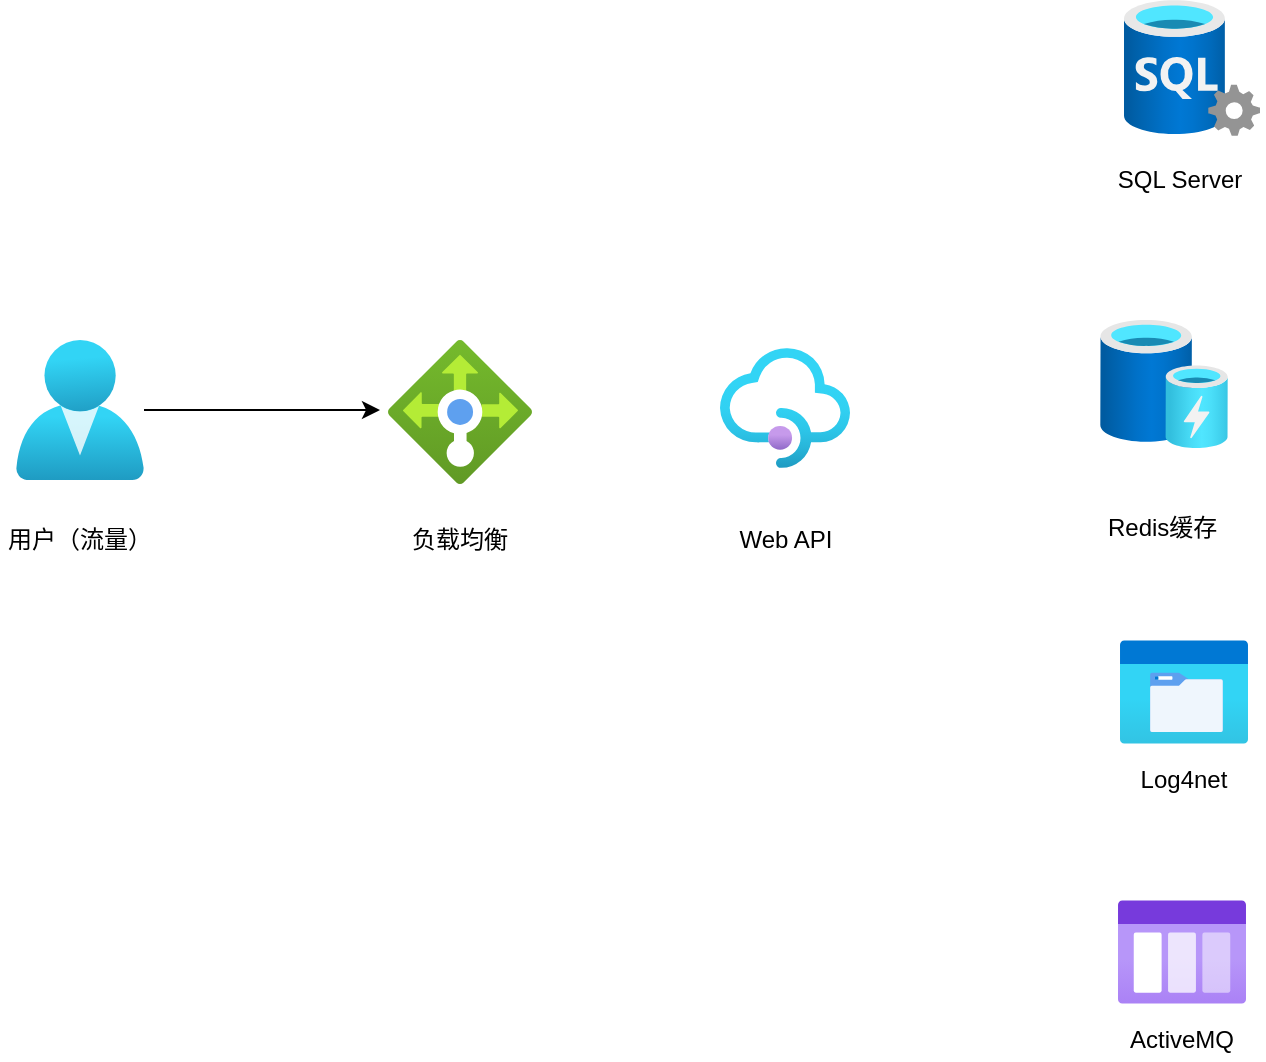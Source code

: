 <mxfile version="14.6.10" type="github">
  <diagram id="wFE0QG_FPsp0jaGvCLVb" name="Page-1">
    <mxGraphModel dx="942" dy="624" grid="1" gridSize="10" guides="1" tooltips="1" connect="1" arrows="1" fold="1" page="0" pageScale="1" pageWidth="850" pageHeight="1100" math="0" shadow="0">
      <root>
        <mxCell id="0" />
        <mxCell id="1" parent="0" />
        <mxCell id="8s18yqTPLEjBaiewe0wD-11" value="" style="group" vertex="1" connectable="0" parent="1">
          <mxGeometry x="10" y="210" width="80" height="110" as="geometry" />
        </mxCell>
        <mxCell id="8s18yqTPLEjBaiewe0wD-26" value="" style="edgeStyle=orthogonalEdgeStyle;rounded=0;orthogonalLoop=1;jettySize=auto;html=1;" edge="1" parent="8s18yqTPLEjBaiewe0wD-11" source="8s18yqTPLEjBaiewe0wD-1">
          <mxGeometry relative="1" as="geometry">
            <mxPoint x="190" y="35" as="targetPoint" />
          </mxGeometry>
        </mxCell>
        <mxCell id="8s18yqTPLEjBaiewe0wD-1" value="" style="aspect=fixed;html=1;points=[];align=center;image;fontSize=12;image=img/lib/azure2/identity/Users.svg;" vertex="1" parent="8s18yqTPLEjBaiewe0wD-11">
          <mxGeometry x="8" width="64" height="70" as="geometry" />
        </mxCell>
        <mxCell id="8s18yqTPLEjBaiewe0wD-5" value="用户（流量）" style="text;html=1;strokeColor=none;fillColor=none;align=center;verticalAlign=middle;whiteSpace=wrap;rounded=0;" vertex="1" parent="8s18yqTPLEjBaiewe0wD-11">
          <mxGeometry y="90" width="80" height="20" as="geometry" />
        </mxCell>
        <mxCell id="8s18yqTPLEjBaiewe0wD-12" value="" style="group" vertex="1" connectable="0" parent="1">
          <mxGeometry x="200" y="210" width="80" height="110" as="geometry" />
        </mxCell>
        <mxCell id="8s18yqTPLEjBaiewe0wD-3" value="" style="aspect=fixed;html=1;points=[];align=center;image;fontSize=12;image=img/lib/azure2/networking/Load_Balancers.svg;" vertex="1" parent="8s18yqTPLEjBaiewe0wD-12">
          <mxGeometry x="4" width="72" height="72" as="geometry" />
        </mxCell>
        <mxCell id="8s18yqTPLEjBaiewe0wD-6" value="负载均衡" style="text;html=1;strokeColor=none;fillColor=none;align=center;verticalAlign=middle;whiteSpace=wrap;rounded=0;" vertex="1" parent="8s18yqTPLEjBaiewe0wD-12">
          <mxGeometry y="90" width="80" height="20" as="geometry" />
        </mxCell>
        <mxCell id="8s18yqTPLEjBaiewe0wD-13" value="" style="group" vertex="1" connectable="0" parent="1">
          <mxGeometry x="362.5" y="214" width="80" height="106" as="geometry" />
        </mxCell>
        <mxCell id="8s18yqTPLEjBaiewe0wD-7" value="" style="aspect=fixed;html=1;points=[];align=center;image;fontSize=12;image=img/lib/azure2/app_services/API_Management_Services.svg;" vertex="1" parent="8s18yqTPLEjBaiewe0wD-13">
          <mxGeometry x="7.5" width="65" height="60" as="geometry" />
        </mxCell>
        <mxCell id="8s18yqTPLEjBaiewe0wD-8" value="Web API" style="text;html=1;strokeColor=none;fillColor=none;align=center;verticalAlign=middle;whiteSpace=wrap;rounded=0;" vertex="1" parent="8s18yqTPLEjBaiewe0wD-13">
          <mxGeometry y="86" width="80" height="20" as="geometry" />
        </mxCell>
        <mxCell id="8s18yqTPLEjBaiewe0wD-14" value="" style="group" vertex="1" connectable="0" parent="1">
          <mxGeometry x="560" y="40" width="80" height="100" as="geometry" />
        </mxCell>
        <mxCell id="8s18yqTPLEjBaiewe0wD-4" value="" style="aspect=fixed;html=1;points=[];align=center;image;fontSize=12;image=img/lib/azure2/databases/SQL_Server.svg;" vertex="1" parent="8s18yqTPLEjBaiewe0wD-14">
          <mxGeometry x="12" width="68" height="68" as="geometry" />
        </mxCell>
        <mxCell id="8s18yqTPLEjBaiewe0wD-10" value="SQL Server" style="text;html=1;strokeColor=none;fillColor=none;align=center;verticalAlign=middle;whiteSpace=wrap;rounded=0;" vertex="1" parent="8s18yqTPLEjBaiewe0wD-14">
          <mxGeometry y="80" width="80" height="20" as="geometry" />
        </mxCell>
        <mxCell id="8s18yqTPLEjBaiewe0wD-19" value="" style="group" vertex="1" connectable="0" parent="1">
          <mxGeometry x="560" y="200" width="82" height="120" as="geometry" />
        </mxCell>
        <mxCell id="8s18yqTPLEjBaiewe0wD-17" value="" style="aspect=fixed;html=1;points=[];align=center;image;fontSize=12;image=img/lib/azure2/general/Cache.svg;" vertex="1" parent="8s18yqTPLEjBaiewe0wD-19">
          <mxGeometry width="64" height="64" as="geometry" />
        </mxCell>
        <mxCell id="8s18yqTPLEjBaiewe0wD-18" value="&lt;div style=&quot;text-align: center&quot;&gt;&lt;span&gt;&lt;font face=&quot;helvetica&quot;&gt;Redis缓存&lt;/font&gt;&lt;/span&gt;&lt;/div&gt;" style="text;whiteSpace=wrap;html=1;" vertex="1" parent="8s18yqTPLEjBaiewe0wD-19">
          <mxGeometry x="2.278" y="90" width="79.722" height="30" as="geometry" />
        </mxCell>
        <mxCell id="8s18yqTPLEjBaiewe0wD-24" value="" style="group" vertex="1" connectable="0" parent="1">
          <mxGeometry x="570" y="360" width="64" height="80" as="geometry" />
        </mxCell>
        <mxCell id="8s18yqTPLEjBaiewe0wD-20" value="" style="aspect=fixed;html=1;points=[];align=center;image;fontSize=12;image=img/lib/azure2/general/Storage_Azure_Files.svg;" vertex="1" parent="8s18yqTPLEjBaiewe0wD-24">
          <mxGeometry width="64" height="52" as="geometry" />
        </mxCell>
        <mxCell id="8s18yqTPLEjBaiewe0wD-22" value="Log4net" style="text;html=1;strokeColor=none;fillColor=none;align=center;verticalAlign=middle;whiteSpace=wrap;rounded=0;" vertex="1" parent="8s18yqTPLEjBaiewe0wD-24">
          <mxGeometry x="6" y="60" width="52" height="20" as="geometry" />
        </mxCell>
        <mxCell id="8s18yqTPLEjBaiewe0wD-25" value="" style="group" vertex="1" connectable="0" parent="1">
          <mxGeometry x="569" y="490" width="64" height="80" as="geometry" />
        </mxCell>
        <mxCell id="8s18yqTPLEjBaiewe0wD-21" value="" style="aspect=fixed;html=1;points=[];align=center;image;fontSize=12;image=img/lib/azure2/general/Storage_Queue.svg;" vertex="1" parent="8s18yqTPLEjBaiewe0wD-25">
          <mxGeometry width="64" height="52" as="geometry" />
        </mxCell>
        <mxCell id="8s18yqTPLEjBaiewe0wD-23" value="ActiveMQ" style="text;html=1;strokeColor=none;fillColor=none;align=center;verticalAlign=middle;whiteSpace=wrap;rounded=0;" vertex="1" parent="8s18yqTPLEjBaiewe0wD-25">
          <mxGeometry x="6" y="60" width="52" height="20" as="geometry" />
        </mxCell>
      </root>
    </mxGraphModel>
  </diagram>
</mxfile>
